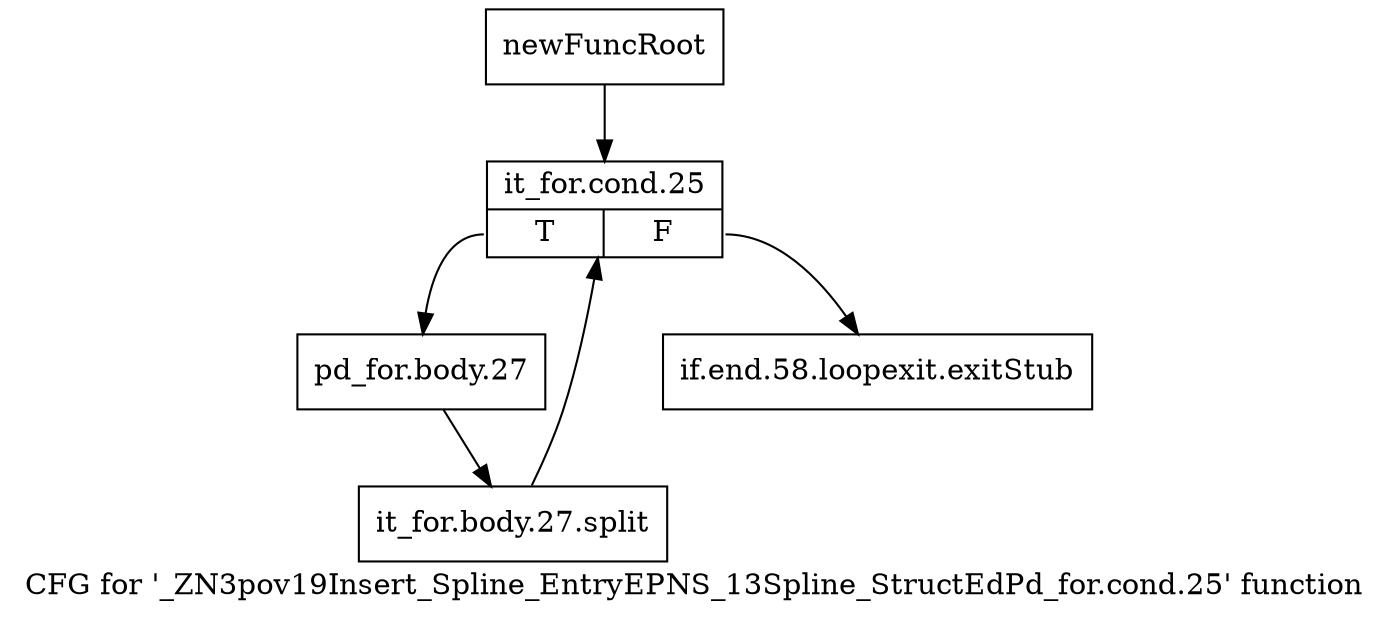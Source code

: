 digraph "CFG for '_ZN3pov19Insert_Spline_EntryEPNS_13Spline_StructEdPd_for.cond.25' function" {
	label="CFG for '_ZN3pov19Insert_Spline_EntryEPNS_13Spline_StructEdPd_for.cond.25' function";

	Node0x24a09e0 [shape=record,label="{newFuncRoot}"];
	Node0x24a09e0 -> Node0x24a0a80;
	Node0x24a0a30 [shape=record,label="{if.end.58.loopexit.exitStub}"];
	Node0x24a0a80 [shape=record,label="{it_for.cond.25|{<s0>T|<s1>F}}"];
	Node0x24a0a80:s0 -> Node0x24a0ad0;
	Node0x24a0a80:s1 -> Node0x24a0a30;
	Node0x24a0ad0 [shape=record,label="{pd_for.body.27}"];
	Node0x24a0ad0 -> Node0x399c7a0;
	Node0x399c7a0 [shape=record,label="{it_for.body.27.split}"];
	Node0x399c7a0 -> Node0x24a0a80;
}
